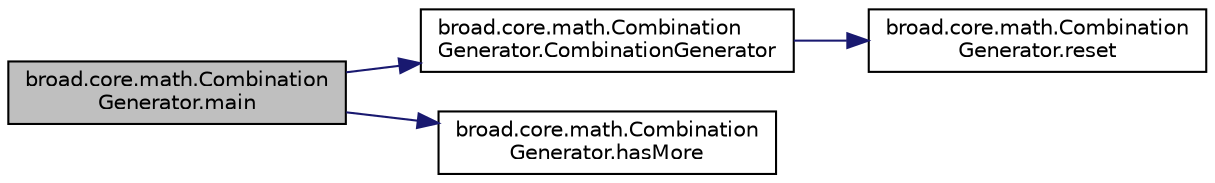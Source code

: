 digraph "broad.core.math.CombinationGenerator.main"
{
  edge [fontname="Helvetica",fontsize="10",labelfontname="Helvetica",labelfontsize="10"];
  node [fontname="Helvetica",fontsize="10",shape=record];
  rankdir="LR";
  Node1 [label="broad.core.math.Combination\lGenerator.main",height=0.2,width=0.4,color="black", fillcolor="grey75", style="filled" fontcolor="black"];
  Node1 -> Node2 [color="midnightblue",fontsize="10",style="solid"];
  Node2 [label="broad.core.math.Combination\lGenerator.CombinationGenerator",height=0.2,width=0.4,color="black", fillcolor="white", style="filled",URL="$classbroad_1_1core_1_1math_1_1_combination_generator.html#a239cddbdffdb62bbff5c0e5f5fd43ac3"];
  Node2 -> Node3 [color="midnightblue",fontsize="10",style="solid"];
  Node3 [label="broad.core.math.Combination\lGenerator.reset",height=0.2,width=0.4,color="black", fillcolor="white", style="filled",URL="$classbroad_1_1core_1_1math_1_1_combination_generator.html#ab0800095bb09f1afc1dc75c8ae478ed3"];
  Node1 -> Node4 [color="midnightblue",fontsize="10",style="solid"];
  Node4 [label="broad.core.math.Combination\lGenerator.hasMore",height=0.2,width=0.4,color="black", fillcolor="white", style="filled",URL="$classbroad_1_1core_1_1math_1_1_combination_generator.html#a3cb0303bdea7e5cd720f7ba8ef6a2f9b"];
}
